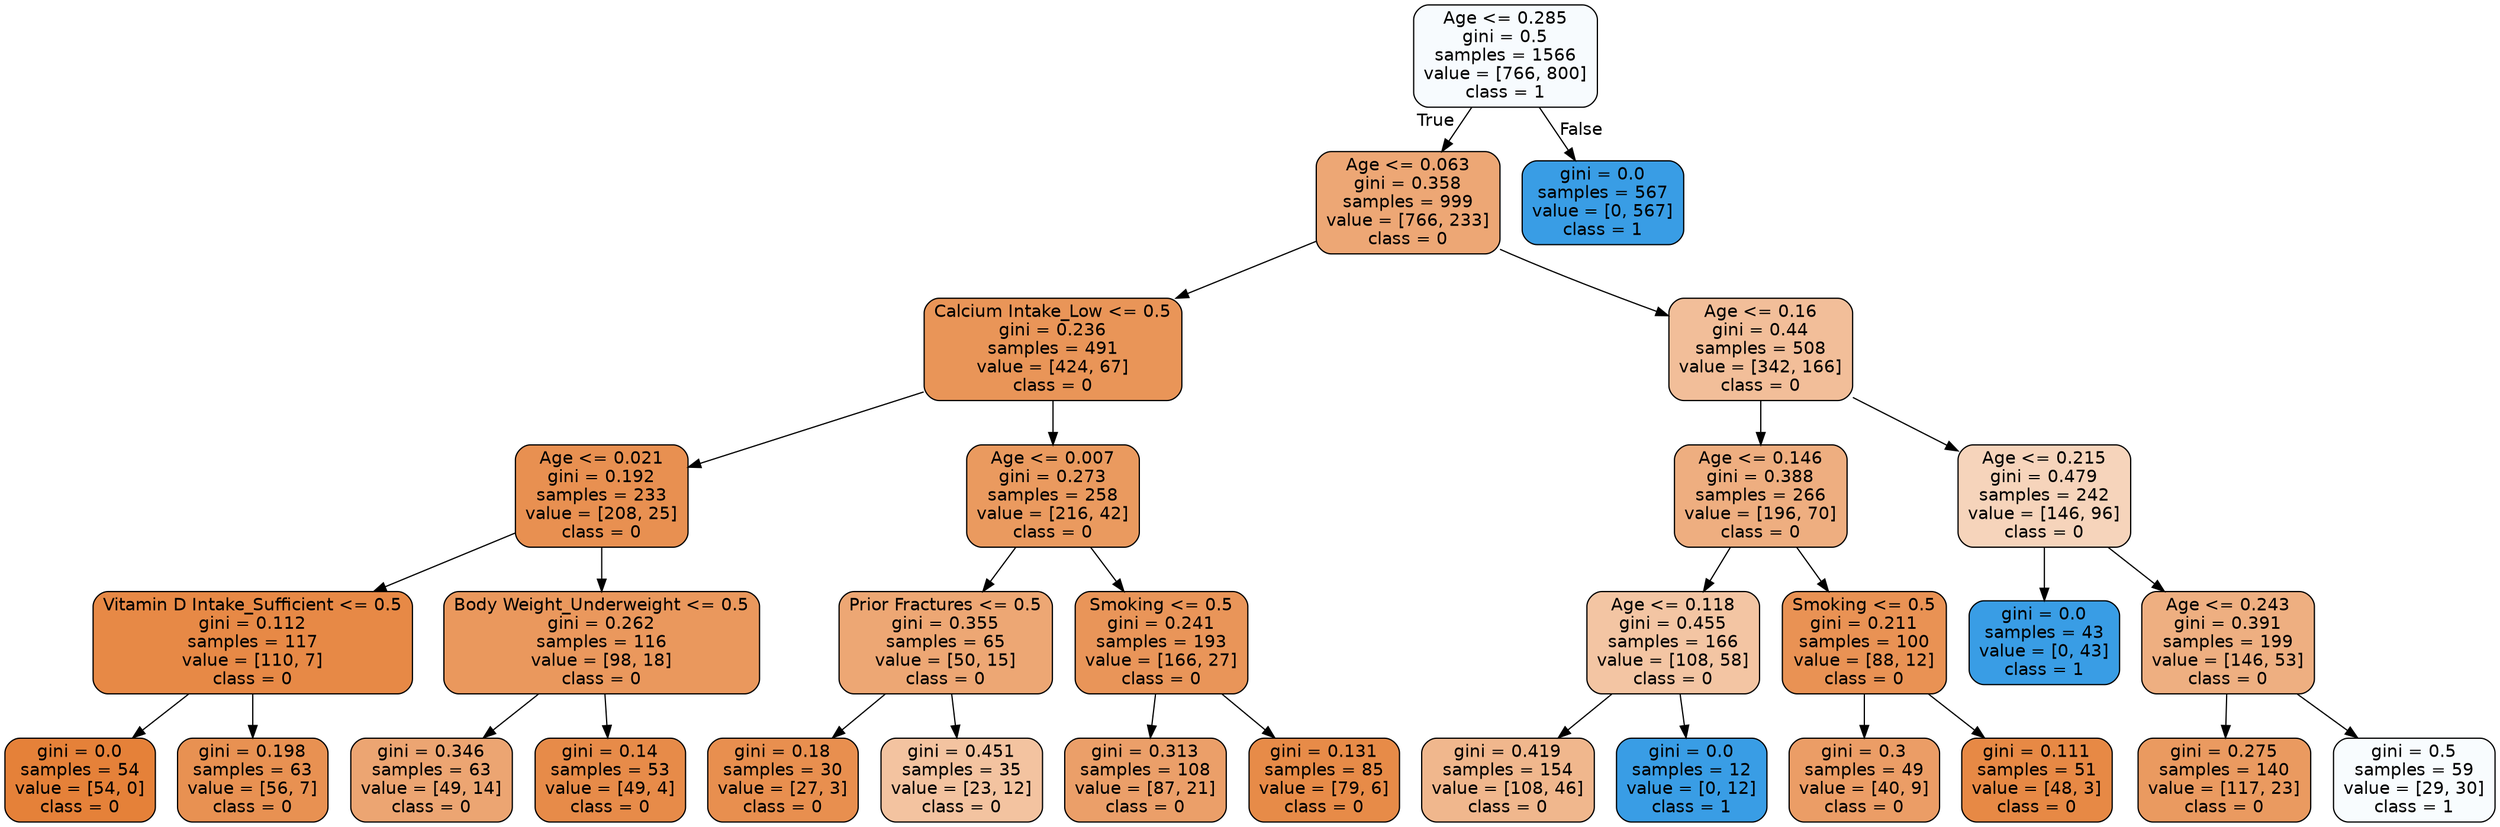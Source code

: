 digraph Tree {
node [shape=box, style="filled, rounded", color="black", fontname="helvetica"] ;
edge [fontname="helvetica"] ;
0 [label="Age <= 0.285\ngini = 0.5\nsamples = 1566\nvalue = [766, 800]\nclass = 1", fillcolor="#f7fbfe"] ;
1 [label="Age <= 0.063\ngini = 0.358\nsamples = 999\nvalue = [766, 233]\nclass = 0", fillcolor="#eda775"] ;
0 -> 1 [labeldistance=2.5, labelangle=45, headlabel="True"] ;
2 [label="Calcium Intake_Low <= 0.5\ngini = 0.236\nsamples = 491\nvalue = [424, 67]\nclass = 0", fillcolor="#e99558"] ;
1 -> 2 ;
3 [label="Age <= 0.021\ngini = 0.192\nsamples = 233\nvalue = [208, 25]\nclass = 0", fillcolor="#e89051"] ;
2 -> 3 ;
4 [label="Vitamin D Intake_Sufficient <= 0.5\ngini = 0.112\nsamples = 117\nvalue = [110, 7]\nclass = 0", fillcolor="#e78946"] ;
3 -> 4 ;
5 [label="gini = 0.0\nsamples = 54\nvalue = [54, 0]\nclass = 0", fillcolor="#e58139"] ;
4 -> 5 ;
6 [label="gini = 0.198\nsamples = 63\nvalue = [56, 7]\nclass = 0", fillcolor="#e89152"] ;
4 -> 6 ;
7 [label="Body Weight_Underweight <= 0.5\ngini = 0.262\nsamples = 116\nvalue = [98, 18]\nclass = 0", fillcolor="#ea985d"] ;
3 -> 7 ;
8 [label="gini = 0.346\nsamples = 63\nvalue = [49, 14]\nclass = 0", fillcolor="#eca572"] ;
7 -> 8 ;
9 [label="gini = 0.14\nsamples = 53\nvalue = [49, 4]\nclass = 0", fillcolor="#e78b49"] ;
7 -> 9 ;
10 [label="Age <= 0.007\ngini = 0.273\nsamples = 258\nvalue = [216, 42]\nclass = 0", fillcolor="#ea9a5f"] ;
2 -> 10 ;
11 [label="Prior Fractures <= 0.5\ngini = 0.355\nsamples = 65\nvalue = [50, 15]\nclass = 0", fillcolor="#eda774"] ;
10 -> 11 ;
12 [label="gini = 0.18\nsamples = 30\nvalue = [27, 3]\nclass = 0", fillcolor="#e88f4f"] ;
11 -> 12 ;
13 [label="gini = 0.451\nsamples = 35\nvalue = [23, 12]\nclass = 0", fillcolor="#f3c3a0"] ;
11 -> 13 ;
14 [label="Smoking <= 0.5\ngini = 0.241\nsamples = 193\nvalue = [166, 27]\nclass = 0", fillcolor="#e99559"] ;
10 -> 14 ;
15 [label="gini = 0.313\nsamples = 108\nvalue = [87, 21]\nclass = 0", fillcolor="#eb9f69"] ;
14 -> 15 ;
16 [label="gini = 0.131\nsamples = 85\nvalue = [79, 6]\nclass = 0", fillcolor="#e78b48"] ;
14 -> 16 ;
17 [label="Age <= 0.16\ngini = 0.44\nsamples = 508\nvalue = [342, 166]\nclass = 0", fillcolor="#f2be99"] ;
1 -> 17 ;
18 [label="Age <= 0.146\ngini = 0.388\nsamples = 266\nvalue = [196, 70]\nclass = 0", fillcolor="#eeae80"] ;
17 -> 18 ;
19 [label="Age <= 0.118\ngini = 0.455\nsamples = 166\nvalue = [108, 58]\nclass = 0", fillcolor="#f3c5a3"] ;
18 -> 19 ;
20 [label="gini = 0.419\nsamples = 154\nvalue = [108, 46]\nclass = 0", fillcolor="#f0b78d"] ;
19 -> 20 ;
21 [label="gini = 0.0\nsamples = 12\nvalue = [0, 12]\nclass = 1", fillcolor="#399de5"] ;
19 -> 21 ;
22 [label="Smoking <= 0.5\ngini = 0.211\nsamples = 100\nvalue = [88, 12]\nclass = 0", fillcolor="#e99254"] ;
18 -> 22 ;
23 [label="gini = 0.3\nsamples = 49\nvalue = [40, 9]\nclass = 0", fillcolor="#eb9d66"] ;
22 -> 23 ;
24 [label="gini = 0.111\nsamples = 51\nvalue = [48, 3]\nclass = 0", fillcolor="#e78945"] ;
22 -> 24 ;
25 [label="Age <= 0.215\ngini = 0.479\nsamples = 242\nvalue = [146, 96]\nclass = 0", fillcolor="#f6d4bb"] ;
17 -> 25 ;
26 [label="gini = 0.0\nsamples = 43\nvalue = [0, 43]\nclass = 1", fillcolor="#399de5"] ;
25 -> 26 ;
27 [label="Age <= 0.243\ngini = 0.391\nsamples = 199\nvalue = [146, 53]\nclass = 0", fillcolor="#eeaf81"] ;
25 -> 27 ;
28 [label="gini = 0.275\nsamples = 140\nvalue = [117, 23]\nclass = 0", fillcolor="#ea9a60"] ;
27 -> 28 ;
29 [label="gini = 0.5\nsamples = 59\nvalue = [29, 30]\nclass = 1", fillcolor="#f8fcfe"] ;
27 -> 29 ;
30 [label="gini = 0.0\nsamples = 567\nvalue = [0, 567]\nclass = 1", fillcolor="#399de5"] ;
0 -> 30 [labeldistance=2.5, labelangle=-45, headlabel="False"] ;
}